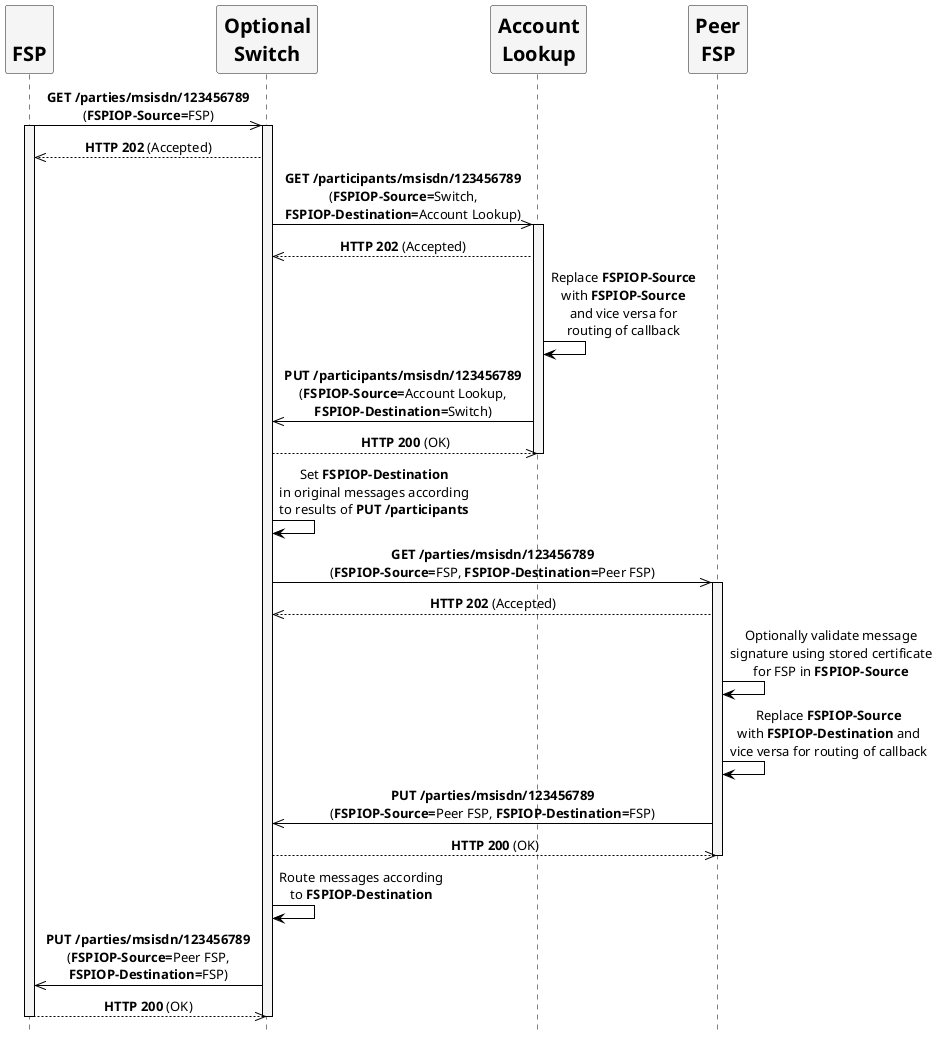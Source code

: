 /'*****
License
--------------
Copyright © 2017 Bill & Melinda Gates Foundation
The Mojaloop files are made available by the Bill & Melinda Gates Foundation under the Apache License, Version 2.0 (the "License") and you may not use these files except in compliance with the License. You may obtain a copy of the License at
http://www.apache.org/licenses/LICENSE-2.0
Unless required by applicable law or agreed to in writing, the Mojaloop files are distributed on an "AS IS" BASIS, WITHOUT WARRANTIES OR CONDITIONS OF ANY KIND, either express or implied. See the License for the specific language governing permissions and limitations under the License.
Contributors
--------------
This is the official list of the Mojaloop project contributors for this file.
Names of the original copyright holders (individuals or organizations)
should be listed with a '*' in the first column. People who have
contributed from an organization can be listed under the organization
that actually holds the copyright for their contributions (see the
Gates Foundation organization for an example). Those individuals should have
their names indented and be marked with a '-'. Email address can be added
optionally within square brackets <email>.
* Gates Foundation

- Name Surname <name.surname@gatesfoundation.com>
--------------
******'/

@startuml
' declaring skinparam
skinparam sequenceMessageAlign center
skinparam shadowing false
skinparam defaultFontName Verdana
skinparam monochrome true
skinparam SequenceLifeLineBackgroundColor WhiteSmoke
skinparam SequenceLifeLineBorderColor Black
skinparam ParticipantFontStyle Bold
skinparam ParticipantFontSize 20
skinparam ParticipantBackgroundColor WhiteSmoke
skinparam ArrowColor Black

hide footbox

' declare title
' title Example scenario where FSPIOP-Destination is unknown by FSP

' Actor Keys:
' participant - FSP, Peer FSP, Optional Switch and Account Lookup

' declare actors
participant "\nFSP" as FSP
participant "Optional\nSwitch" as Switch
participant "Account\nLookup" as ALS
participant "Peer\nFSP" as PEERFSP

' start flow
FSP ->> Switch: **GET /parties/msisdn/123456789**\n(**FSPIOP-Source=**FSP)
activate FSP
activate Switch
FSP <<-- Switch: **HTTP 202** (Accepted)
Switch ->> ALS: **GET /participants/msisdn/123456789**\n(**FSPIOP-Source=**Switch,\n**FSPIOP-Destination=**Account Lookup)
activate ALS
Switch <<-- ALS: **HTTP 202** (Accepted)
ALS -> ALS: Replace **FSPIOP-Source**\nwith **FSPIOP-Source**\nand vice versa for\nrouting of callback
Switch <<- ALS: **PUT /participants/msisdn/123456789**\n(**FSPIOP-Source=**Account Lookup,\n**FSPIOP-Destination=**Switch)
Switch -->> ALS: **HTTP 200** (OK)
deactivate ALS
Switch -> Switch: Set **FSPIOP-Destination**\nin original messages according\nto results of **PUT /participants**
Switch ->> PEERFSP: **GET /parties/msisdn/123456789**\n(**FSPIOP-Source=**FSP, **FSPIOP-Destination=**Peer FSP)
activate PEERFSP
Switch <<-- PEERFSP: **HTTP 202** (Accepted)
PEERFSP -> PEERFSP: Optionally validate message\nsignature using stored certificate\nfor FSP in **FSPIOP-Source**
PEERFSP -> PEERFSP: Replace **FSPIOP-Source**\nwith **FSPIOP-Destination** and\nvice versa for routing of callback
Switch <<- PEERFSP: **PUT /parties/msisdn/123456789**\n(**FSPIOP-Source=**Peer FSP, **FSPIOP-Destination=**FSP)
Switch -->> PEERFSP: **HTTP 200** (OK)
deactivate PEERFSP
Switch -> Switch: Route messages according\nto **FSPIOP-Destination**
FSP <<- Switch: **PUT /parties/msisdn/123456789**\n(**FSPIOP-Source=**Peer FSP,\n**FSPIOP-Destination=**FSP)
FSP -->> Switch: **HTTP 200** (OK)
deactivate Switch
deactivate FSP
@enduml
